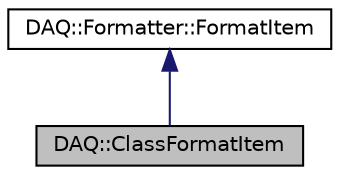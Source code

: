 digraph "DAQ::ClassFormatItem"
{
  edge [fontname="Helvetica",fontsize="10",labelfontname="Helvetica",labelfontsize="10"];
  node [fontname="Helvetica",fontsize="10",shape=record];
  Node2 [label="DAQ::ClassFormatItem",height=0.2,width=0.4,color="black", fillcolor="grey75", style="filled", fontcolor="black"];
  Node3 -> Node2 [dir="back",color="midnightblue",fontsize="10",style="solid"];
  Node3 [label="DAQ::Formatter::FormatItem",height=0.2,width=0.4,color="black", fillcolor="white", style="filled",URL="$classDAQ_1_1Formatter_1_1FormatItem.html",tooltip="格式化项 "];
}
